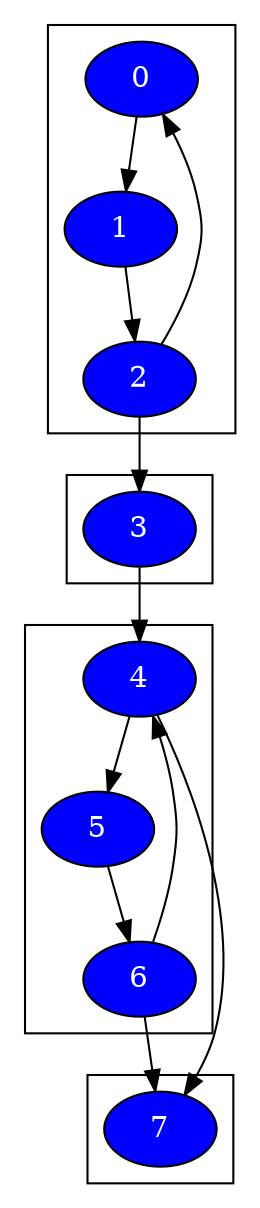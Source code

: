digraph G{
node [style = filled, fillcolor = blue , fontcolor = white]
0->1
1->2
2->0
2->3
3->4
4->5
4->7
5->6
6->7
6->4
subgraph A1{ 
cluster = true; 
1;
2;
0;
}
subgraph A2{ 
cluster = true; 
3;
}
subgraph A3{ 
cluster = true; 
5;
6;
4;
}
subgraph A4{ 
cluster = true; 
7;
}
}
